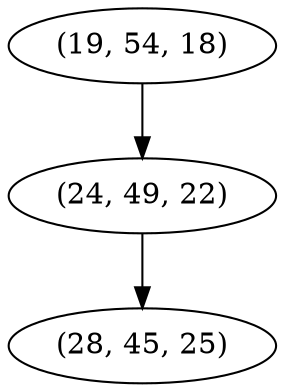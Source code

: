 digraph tree {
    "(19, 54, 18)";
    "(24, 49, 22)";
    "(28, 45, 25)";
    "(19, 54, 18)" -> "(24, 49, 22)";
    "(24, 49, 22)" -> "(28, 45, 25)";
}
